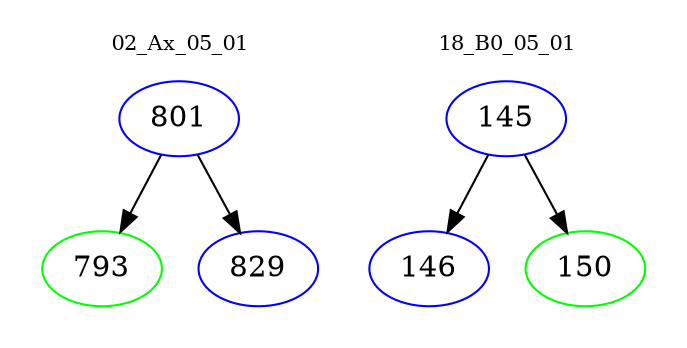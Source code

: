 digraph{
subgraph cluster_0 {
color = white
label = "02_Ax_05_01";
fontsize=10;
T0_801 [label="801", color="blue"]
T0_801 -> T0_793 [color="black"]
T0_793 [label="793", color="green"]
T0_801 -> T0_829 [color="black"]
T0_829 [label="829", color="blue"]
}
subgraph cluster_1 {
color = white
label = "18_B0_05_01";
fontsize=10;
T1_145 [label="145", color="blue"]
T1_145 -> T1_146 [color="black"]
T1_146 [label="146", color="blue"]
T1_145 -> T1_150 [color="black"]
T1_150 [label="150", color="green"]
}
}
